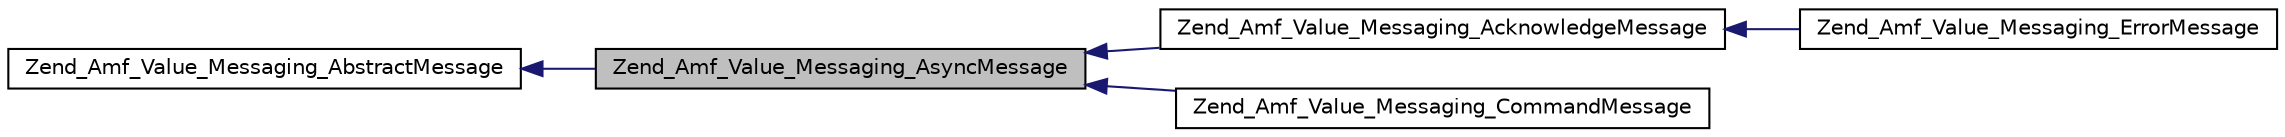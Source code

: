 digraph G
{
  edge [fontname="Helvetica",fontsize="10",labelfontname="Helvetica",labelfontsize="10"];
  node [fontname="Helvetica",fontsize="10",shape=record];
  rankdir="LR";
  Node1 [label="Zend_Amf_Value_Messaging_AsyncMessage",height=0.2,width=0.4,color="black", fillcolor="grey75", style="filled" fontcolor="black"];
  Node2 -> Node1 [dir="back",color="midnightblue",fontsize="10",style="solid",fontname="Helvetica"];
  Node2 [label="Zend_Amf_Value_Messaging_AbstractMessage",height=0.2,width=0.4,color="black", fillcolor="white", style="filled",URL="$class_zend___amf___value___messaging___abstract_message.html"];
  Node1 -> Node3 [dir="back",color="midnightblue",fontsize="10",style="solid",fontname="Helvetica"];
  Node3 [label="Zend_Amf_Value_Messaging_AcknowledgeMessage",height=0.2,width=0.4,color="black", fillcolor="white", style="filled",URL="$class_zend___amf___value___messaging___acknowledge_message.html"];
  Node3 -> Node4 [dir="back",color="midnightblue",fontsize="10",style="solid",fontname="Helvetica"];
  Node4 [label="Zend_Amf_Value_Messaging_ErrorMessage",height=0.2,width=0.4,color="black", fillcolor="white", style="filled",URL="$class_zend___amf___value___messaging___error_message.html"];
  Node1 -> Node5 [dir="back",color="midnightblue",fontsize="10",style="solid",fontname="Helvetica"];
  Node5 [label="Zend_Amf_Value_Messaging_CommandMessage",height=0.2,width=0.4,color="black", fillcolor="white", style="filled",URL="$class_zend___amf___value___messaging___command_message.html"];
}
